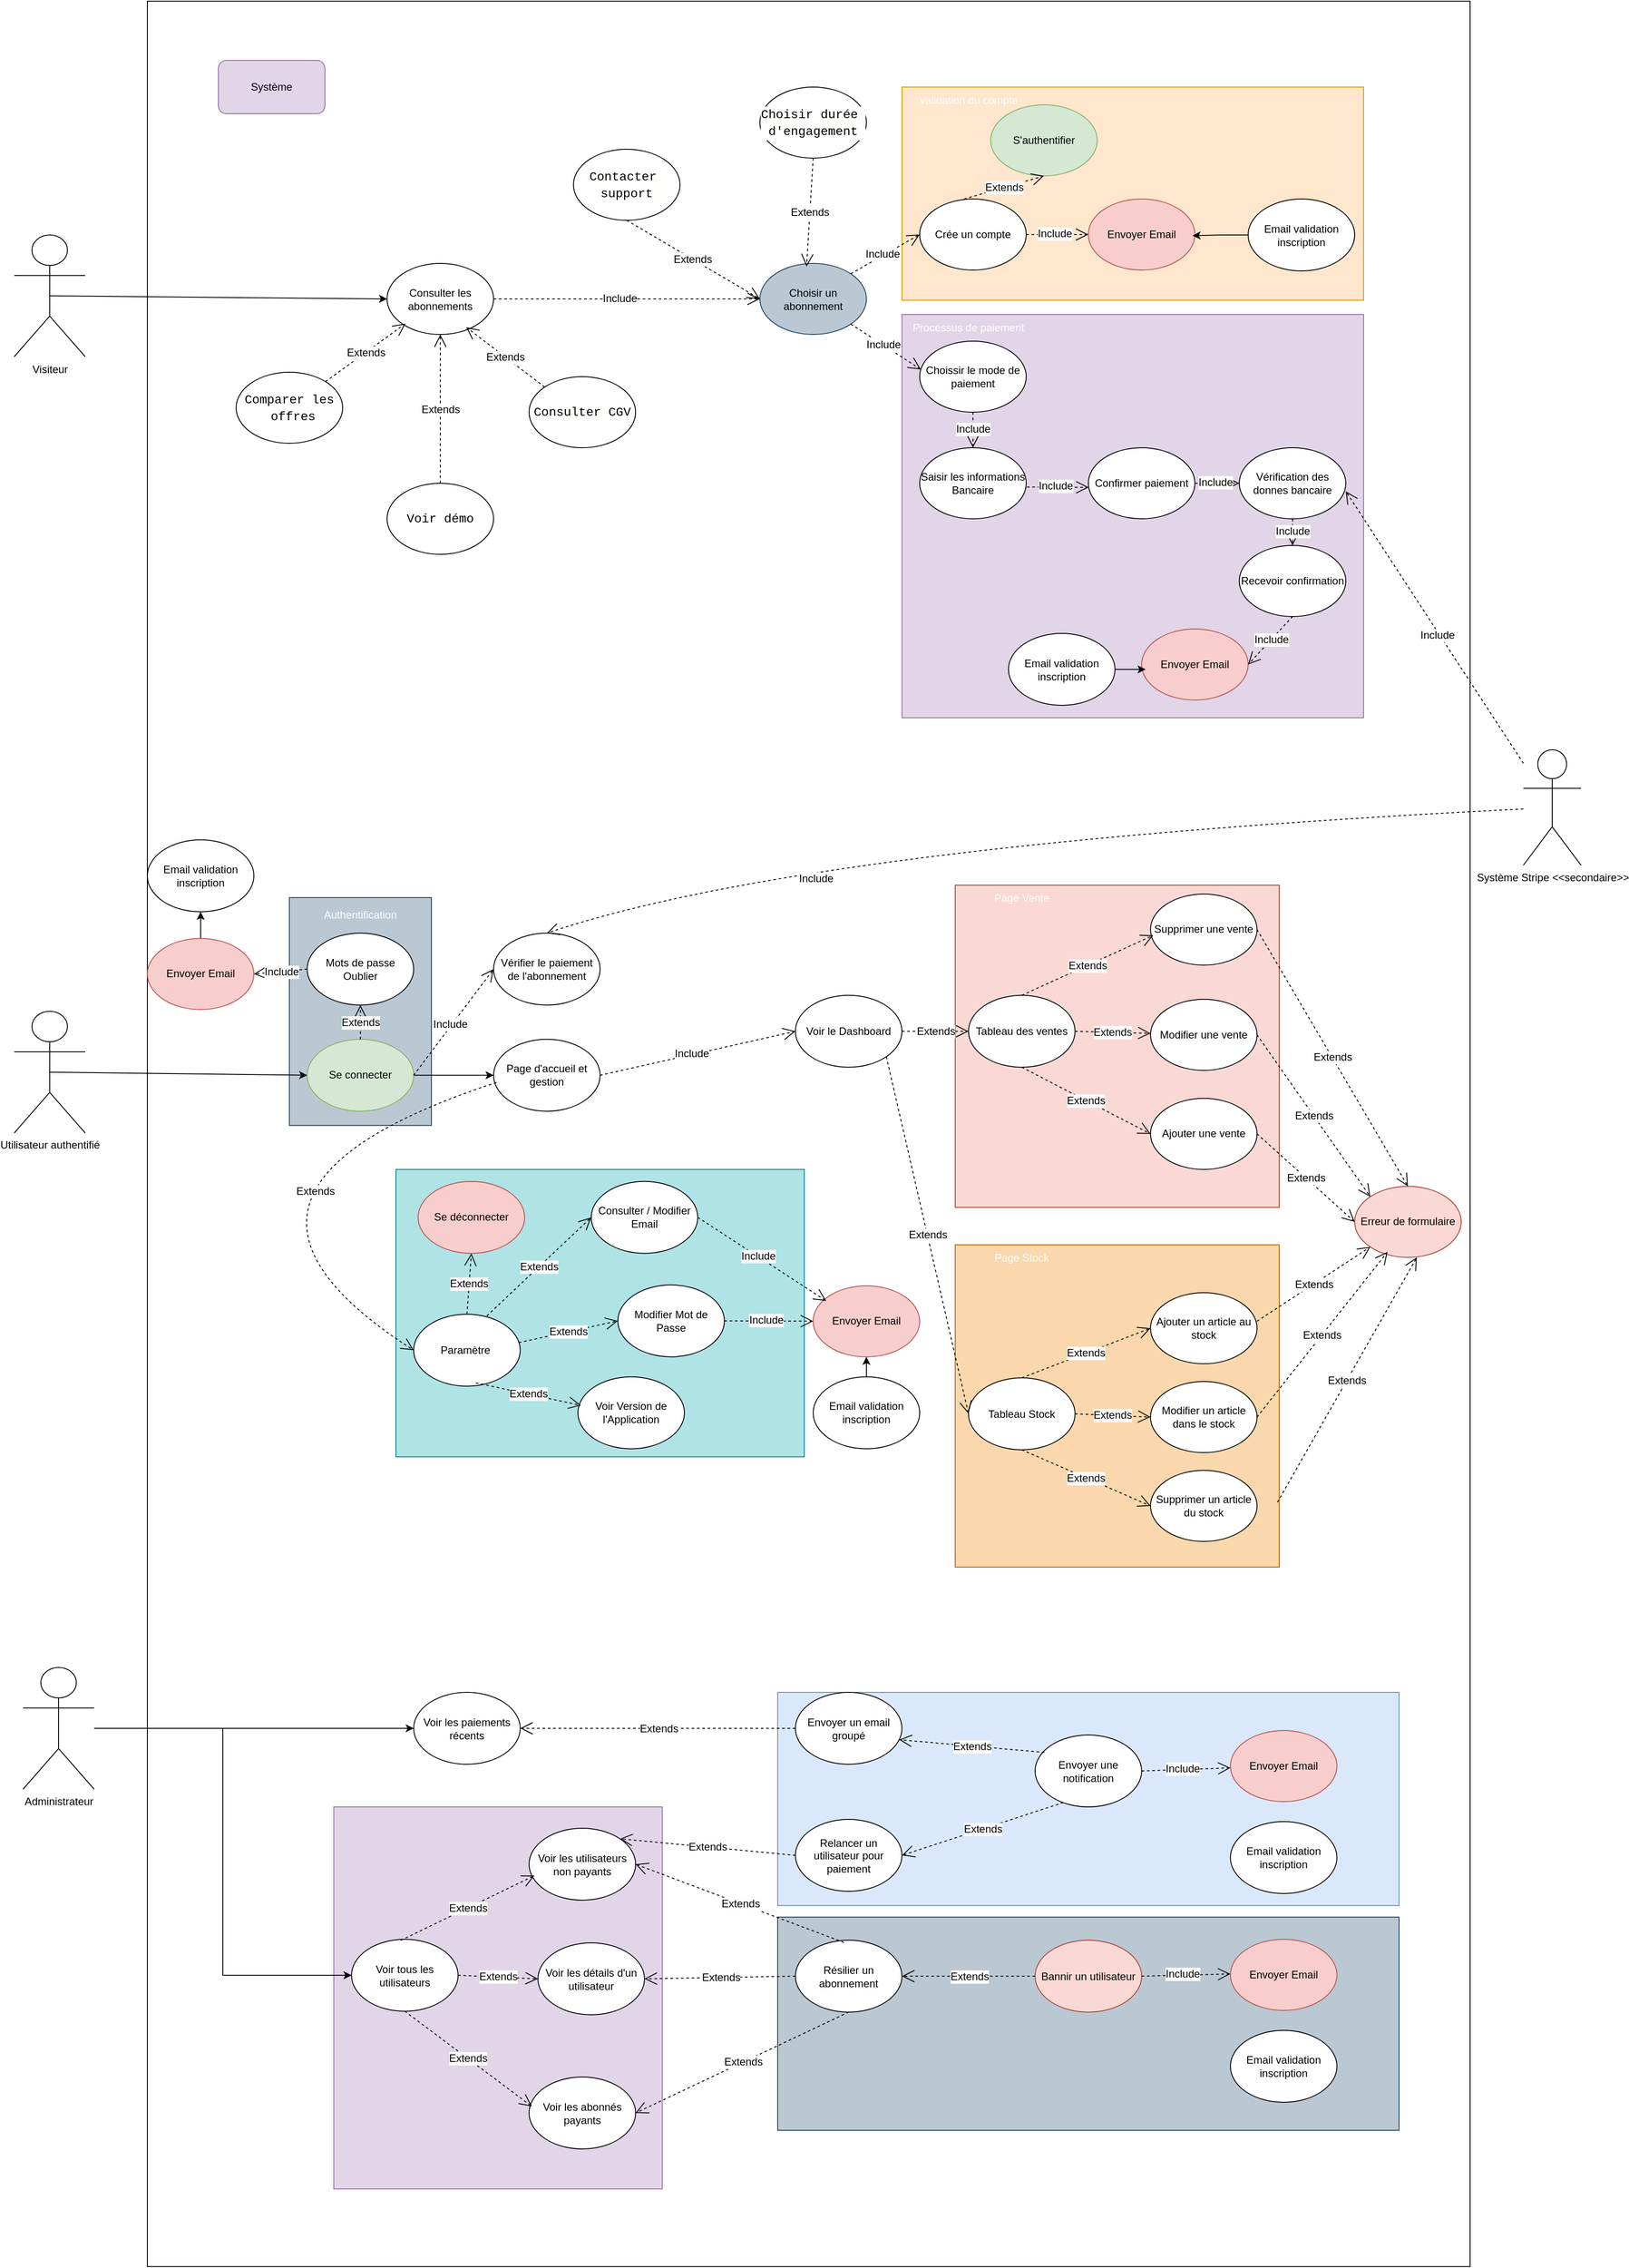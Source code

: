 <mxfile version="26.0.10">
  <diagram name="Page-1" id="WDRVITcvD2mHld8Jn1Gp">
    <mxGraphModel dx="1734" dy="2523" grid="1" gridSize="10" guides="1" tooltips="1" connect="1" arrows="1" fold="1" page="1" pageScale="1" pageWidth="1200" pageHeight="1600" background="#ffffff" math="0" shadow="0">
      <root>
        <mxCell id="0" />
        <mxCell id="1" parent="0" />
        <mxCell id="BQ-WbVWs9qAeKhFNSzjv-116" value="" style="whiteSpace=wrap;html=1;aspect=fixed;" vertex="1" parent="1">
          <mxGeometry x="1330" y="-1100" width="160" height="160" as="geometry" />
        </mxCell>
        <mxCell id="PsPLvPypxk53Q5T2BopA-70" value="" style="rounded=0;whiteSpace=wrap;html=1;" parent="1" vertex="1">
          <mxGeometry x="460" y="-1436.62" width="1490" height="2550" as="geometry" />
        </mxCell>
        <mxCell id="PsPLvPypxk53Q5T2BopA-71" value="Visiteur" style="shape=umlActor;verticalLabelPosition=bottom;verticalAlign=top;html=1;" parent="1" vertex="1">
          <mxGeometry x="310" y="-1173.5" width="80" height="137" as="geometry" />
        </mxCell>
        <mxCell id="PsPLvPypxk53Q5T2BopA-72" value="" style="endArrow=classic;html=1;rounded=0;exitX=0.5;exitY=0.5;exitDx=0;exitDy=0;exitPerimeter=0;entryX=0;entryY=0.5;entryDx=0;entryDy=0;" parent="1" source="PsPLvPypxk53Q5T2BopA-71" target="PsPLvPypxk53Q5T2BopA-73" edge="1">
          <mxGeometry width="50" height="50" relative="1" as="geometry">
            <mxPoint x="510" y="-1019" as="sourcePoint" />
            <mxPoint x="560" y="-1069" as="targetPoint" />
          </mxGeometry>
        </mxCell>
        <mxCell id="PsPLvPypxk53Q5T2BopA-73" value="Consulter les abonnements" style="ellipse;whiteSpace=wrap;html=1;" parent="1" vertex="1">
          <mxGeometry x="730" y="-1141.5" width="120" height="80" as="geometry" />
        </mxCell>
        <mxCell id="PsPLvPypxk53Q5T2BopA-83" value="Système Stripe &amp;lt;&amp;lt;secondaire&amp;gt;&amp;gt;" style="shape=umlActor;verticalLabelPosition=bottom;verticalAlign=top;html=1;" parent="1" vertex="1">
          <mxGeometry x="2010" y="-594" width="65" height="130" as="geometry" />
        </mxCell>
        <mxCell id="PsPLvPypxk53Q5T2BopA-86" value="Utilisateur authentifié" style="shape=umlActor;verticalLabelPosition=bottom;verticalAlign=top;html=1;" parent="1" vertex="1">
          <mxGeometry x="310" y="-299.62" width="80" height="137" as="geometry" />
        </mxCell>
        <mxCell id="BQ-WbVWs9qAeKhFNSzjv-113" value="Choisir un abonnement" style="ellipse;whiteSpace=wrap;html=1;fillColor=#bac8d3;strokeColor=#23445d;" vertex="1" parent="1">
          <mxGeometry x="1150" y="-1141.5" width="120" height="80" as="geometry" />
        </mxCell>
        <mxCell id="BQ-WbVWs9qAeKhFNSzjv-126" value="Système" style="rounded=1;whiteSpace=wrap;html=1;fillColor=#e1d5e7;strokeColor=#9673a6;" vertex="1" parent="1">
          <mxGeometry x="540" y="-1370" width="120" height="60" as="geometry" />
        </mxCell>
        <mxCell id="BQ-WbVWs9qAeKhFNSzjv-130" value="" style="rounded=0;whiteSpace=wrap;html=1;fillColor=#e1d5e7;strokeColor=#9673a6;" vertex="1" parent="1">
          <mxGeometry x="1310" y="-1084" width="520" height="454" as="geometry" />
        </mxCell>
        <mxCell id="PsPLvPypxk53Q5T2BopA-85" value="Include" style="endArrow=open;endSize=12;dashed=1;html=1;rounded=0;fontSize=12;curved=1;entryX=1;entryY=0.612;entryDx=0;entryDy=0;entryPerimeter=0;" parent="1" source="PsPLvPypxk53Q5T2BopA-83" target="BQ-WbVWs9qAeKhFNSzjv-122" edge="1">
          <mxGeometry x="-0.051" y="1" width="160" relative="1" as="geometry">
            <mxPoint x="1580" y="-869" as="sourcePoint" />
            <mxPoint x="1482.638" y="-689.197" as="targetPoint" />
            <mxPoint x="-1" as="offset" />
          </mxGeometry>
        </mxCell>
        <mxCell id="BQ-WbVWs9qAeKhFNSzjv-115" value="Saisir les informations Bancaire" style="ellipse;whiteSpace=wrap;html=1;" vertex="1" parent="1">
          <mxGeometry x="1330" y="-934" width="120" height="80" as="geometry" />
        </mxCell>
        <mxCell id="BQ-WbVWs9qAeKhFNSzjv-118" value="Choissir le mode de paiement" style="ellipse;whiteSpace=wrap;html=1;" vertex="1" parent="1">
          <mxGeometry x="1330" y="-1054" width="120" height="80" as="geometry" />
        </mxCell>
        <mxCell id="BQ-WbVWs9qAeKhFNSzjv-120" value="Confirmer paiement" style="ellipse;whiteSpace=wrap;html=1;" vertex="1" parent="1">
          <mxGeometry x="1520" y="-934" width="120" height="80" as="geometry" />
        </mxCell>
        <mxCell id="BQ-WbVWs9qAeKhFNSzjv-121" value="Recevoir confirmation" style="ellipse;whiteSpace=wrap;html=1;" vertex="1" parent="1">
          <mxGeometry x="1690" y="-824" width="120" height="80" as="geometry" />
        </mxCell>
        <mxCell id="BQ-WbVWs9qAeKhFNSzjv-122" value="Vérification des donnes bancaire" style="ellipse;whiteSpace=wrap;html=1;" vertex="1" parent="1">
          <mxGeometry x="1690" y="-934" width="120" height="80" as="geometry" />
        </mxCell>
        <mxCell id="BQ-WbVWs9qAeKhFNSzjv-131" value="Processus de paiement" style="text;html=1;align=center;verticalAlign=middle;whiteSpace=wrap;rounded=0;fontColor=#FFFFFF;" vertex="1" parent="1">
          <mxGeometry x="1310" y="-1084" width="150" height="30" as="geometry" />
        </mxCell>
        <mxCell id="BQ-WbVWs9qAeKhFNSzjv-132" value="" style="rounded=0;whiteSpace=wrap;html=1;fillColor=#ffe6cc;strokeColor=#d79b00;" vertex="1" parent="1">
          <mxGeometry x="1310" y="-1340" width="520" height="240" as="geometry" />
        </mxCell>
        <mxCell id="BQ-WbVWs9qAeKhFNSzjv-114" value="Crée un compte" style="ellipse;whiteSpace=wrap;html=1;" vertex="1" parent="1">
          <mxGeometry x="1330" y="-1214" width="120" height="80" as="geometry" />
        </mxCell>
        <mxCell id="BQ-WbVWs9qAeKhFNSzjv-123" value="Envoyer Email" style="ellipse;whiteSpace=wrap;html=1;fillColor=#f8cecc;strokeColor=#b85450;" vertex="1" parent="1">
          <mxGeometry x="1520" y="-1214" width="120" height="80" as="geometry" />
        </mxCell>
        <mxCell id="BQ-WbVWs9qAeKhFNSzjv-124" value="S&#39;authentifier" style="ellipse;whiteSpace=wrap;html=1;fillColor=#d5e8d4;strokeColor=#82b366;" vertex="1" parent="1">
          <mxGeometry x="1410" y="-1320" width="120" height="80" as="geometry" />
        </mxCell>
        <mxCell id="BQ-WbVWs9qAeKhFNSzjv-125" value="Email validation inscription" style="ellipse;whiteSpace=wrap;html=1;" vertex="1" parent="1">
          <mxGeometry x="1700" y="-1214" width="120" height="81" as="geometry" />
        </mxCell>
        <mxCell id="BQ-WbVWs9qAeKhFNSzjv-133" value="Validation du compte" style="text;html=1;align=center;verticalAlign=middle;whiteSpace=wrap;rounded=0;fontColor=#FFFFFF;" vertex="1" parent="1">
          <mxGeometry x="1310" y="-1340" width="150" height="30" as="geometry" />
        </mxCell>
        <mxCell id="BQ-WbVWs9qAeKhFNSzjv-134" value="Include" style="endArrow=open;endSize=12;dashed=1;html=1;rounded=0;fontSize=12;curved=1;entryX=0;entryY=0.5;entryDx=0;entryDy=0;exitX=1;exitY=0;exitDx=0;exitDy=0;" edge="1" parent="1" source="BQ-WbVWs9qAeKhFNSzjv-113" target="BQ-WbVWs9qAeKhFNSzjv-114">
          <mxGeometry x="-0.051" y="1" width="160" relative="1" as="geometry">
            <mxPoint x="2020" y="-888" as="sourcePoint" />
            <mxPoint x="1770" y="-887" as="targetPoint" />
            <mxPoint x="-1" as="offset" />
          </mxGeometry>
        </mxCell>
        <mxCell id="BQ-WbVWs9qAeKhFNSzjv-135" value="Extends" style="endArrow=open;endSize=12;dashed=1;html=1;rounded=0;fontSize=12;curved=1;exitX=0.935;exitY=0.259;exitDx=0;exitDy=0;entryX=0.5;entryY=1;entryDx=0;entryDy=0;exitPerimeter=0;" edge="1" parent="1" target="BQ-WbVWs9qAeKhFNSzjv-124">
          <mxGeometry x="-0.004" width="160" relative="1" as="geometry">
            <mxPoint x="1380" y="-1214" as="sourcePoint" />
            <mxPoint x="1466" y="-1274" as="targetPoint" />
            <mxPoint as="offset" />
          </mxGeometry>
        </mxCell>
        <mxCell id="BQ-WbVWs9qAeKhFNSzjv-137" value="Include" style="endArrow=open;endSize=12;dashed=1;html=1;rounded=0;fontSize=12;curved=1;entryX=0;entryY=0.5;entryDx=0;entryDy=0;exitX=1;exitY=0.5;exitDx=0;exitDy=0;" edge="1" parent="1" source="BQ-WbVWs9qAeKhFNSzjv-114" target="BQ-WbVWs9qAeKhFNSzjv-123">
          <mxGeometry x="-0.051" y="1" width="160" relative="1" as="geometry">
            <mxPoint x="1262" y="-1120" as="sourcePoint" />
            <mxPoint x="1340" y="-1164" as="targetPoint" />
            <mxPoint x="-1" as="offset" />
          </mxGeometry>
        </mxCell>
        <mxCell id="BQ-WbVWs9qAeKhFNSzjv-138" style="edgeStyle=orthogonalEdgeStyle;rounded=0;orthogonalLoop=1;jettySize=auto;html=1;entryX=0.978;entryY=0.515;entryDx=0;entryDy=0;entryPerimeter=0;" edge="1" parent="1" source="BQ-WbVWs9qAeKhFNSzjv-125" target="BQ-WbVWs9qAeKhFNSzjv-123">
          <mxGeometry relative="1" as="geometry" />
        </mxCell>
        <mxCell id="BQ-WbVWs9qAeKhFNSzjv-139" value="&lt;div style=&quot;font-family: Consolas, &amp;quot;Courier New&amp;quot;, monospace; font-size: 14px; line-height: 19px; white-space: pre;&quot;&gt;&lt;span style=&quot;background-color: light-dark(#ffffff, var(--ge-dark-color, #121212));&quot;&gt;&lt;font style=&quot;color: rgb(0, 0, 0);&quot;&gt;Comparer les&lt;/font&gt;&lt;/span&gt;&lt;/div&gt;&lt;div style=&quot;font-family: Consolas, &amp;quot;Courier New&amp;quot;, monospace; font-size: 14px; line-height: 19px; white-space: pre;&quot;&gt;&lt;span style=&quot;background-color: light-dark(#ffffff, var(--ge-dark-color, #121212)); color: rgb(170, 133, 0);&quot;&gt;&lt;font style=&quot;color: rgb(0, 0, 0);&quot;&gt; offres&lt;/font&gt;&lt;/span&gt;&lt;/div&gt;" style="ellipse;whiteSpace=wrap;html=1;" vertex="1" parent="1">
          <mxGeometry x="560" y="-1019" width="120" height="80" as="geometry" />
        </mxCell>
        <mxCell id="BQ-WbVWs9qAeKhFNSzjv-140" value="&lt;div style=&quot;background-color: rgb(255, 255, 254); font-family: Consolas, &amp;quot;Courier New&amp;quot;, monospace; font-size: 14px; line-height: 19px; white-space: pre;&quot;&gt;&lt;span&gt;&lt;font style=&quot;color: rgb(0, 0, 0);&quot;&gt;Voir démo&lt;/font&gt;&lt;/span&gt;&lt;/div&gt;" style="ellipse;whiteSpace=wrap;html=1;" vertex="1" parent="1">
          <mxGeometry x="730" y="-894" width="120" height="80" as="geometry" />
        </mxCell>
        <mxCell id="BQ-WbVWs9qAeKhFNSzjv-141" value="&lt;div style=&quot;background-color: rgb(255, 255, 254); font-family: Consolas, &amp;quot;Courier New&amp;quot;, monospace; font-size: 14px; line-height: 19px; white-space: pre;&quot;&gt;&lt;div style=&quot;line-height: 19px;&quot;&gt;&lt;span&gt;&lt;font style=&quot;color: rgb(0, 0, 0);&quot;&gt;Consulter CGV&lt;/font&gt;&lt;/span&gt;&lt;/div&gt;&lt;/div&gt;" style="ellipse;whiteSpace=wrap;html=1;" vertex="1" parent="1">
          <mxGeometry x="890" y="-1014" width="120" height="80" as="geometry" />
        </mxCell>
        <mxCell id="BQ-WbVWs9qAeKhFNSzjv-143" value="&lt;div style=&quot;background-color: rgb(255, 255, 254); font-family: Consolas, &amp;quot;Courier New&amp;quot;, monospace; font-size: 14px; line-height: 19px; white-space: pre;&quot;&gt;&lt;div style=&quot;line-height: 19px;&quot;&gt;&lt;div style=&quot;line-height: 19px;&quot;&gt;&lt;span&gt;&lt;font style=&quot;color: rgb(0, 0, 0);&quot;&gt;Contacter &lt;/font&gt;&lt;/span&gt;&lt;/div&gt;&lt;div style=&quot;line-height: 19px;&quot;&gt;&lt;span style=&quot;color: rgb(170, 133, 0);&quot;&gt;&lt;font style=&quot;color: rgb(0, 0, 0);&quot;&gt;support&lt;/font&gt;&lt;/span&gt;&lt;/div&gt;&lt;/div&gt;&lt;/div&gt;" style="ellipse;whiteSpace=wrap;html=1;" vertex="1" parent="1">
          <mxGeometry x="940" y="-1270" width="120" height="80" as="geometry" />
        </mxCell>
        <mxCell id="BQ-WbVWs9qAeKhFNSzjv-144" value="&lt;div style=&quot;background-color: rgb(255, 255, 254); font-family: Consolas, &amp;quot;Courier New&amp;quot;, monospace; font-size: 14px; line-height: 19px; white-space: pre;&quot;&gt;&lt;div style=&quot;line-height: 19px;&quot;&gt;&lt;div style=&quot;line-height: 19px;&quot;&gt;&lt;div style=&quot;line-height: 19px;&quot;&gt;&lt;span&gt;&lt;font style=&quot;color: rgb(0, 0, 0);&quot;&gt;Choisir durée &lt;/font&gt;&lt;/span&gt;&lt;/div&gt;&lt;div style=&quot;line-height: 19px;&quot;&gt;&lt;span style=&quot;color: rgb(170, 133, 0);&quot;&gt;&lt;font style=&quot;color: rgb(0, 0, 0);&quot;&gt;d&#39;engagement&lt;/font&gt;&lt;/span&gt;&lt;/div&gt;&lt;/div&gt;&lt;/div&gt;&lt;/div&gt;" style="ellipse;whiteSpace=wrap;html=1;" vertex="1" parent="1">
          <mxGeometry x="1150" y="-1340" width="120" height="80" as="geometry" />
        </mxCell>
        <mxCell id="BQ-WbVWs9qAeKhFNSzjv-145" value="Extends" style="endArrow=open;endSize=12;dashed=1;html=1;rounded=0;fontSize=12;curved=1;entryX=0.438;entryY=0.044;entryDx=0;entryDy=0;entryPerimeter=0;exitX=0.5;exitY=1;exitDx=0;exitDy=0;" edge="1" parent="1" source="BQ-WbVWs9qAeKhFNSzjv-144" target="BQ-WbVWs9qAeKhFNSzjv-113">
          <mxGeometry x="-0.004" width="160" relative="1" as="geometry">
            <mxPoint x="1390" y="-1204" as="sourcePoint" />
            <mxPoint x="1480" y="-1230" as="targetPoint" />
            <mxPoint as="offset" />
          </mxGeometry>
        </mxCell>
        <mxCell id="BQ-WbVWs9qAeKhFNSzjv-146" value="Extends" style="endArrow=open;endSize=12;dashed=1;html=1;rounded=0;fontSize=12;curved=1;entryX=0;entryY=0.5;entryDx=0;entryDy=0;exitX=0.5;exitY=1;exitDx=0;exitDy=0;" edge="1" parent="1" source="BQ-WbVWs9qAeKhFNSzjv-143" target="BQ-WbVWs9qAeKhFNSzjv-113">
          <mxGeometry x="-0.004" width="160" relative="1" as="geometry">
            <mxPoint x="1220" y="-1250" as="sourcePoint" />
            <mxPoint x="1213" y="-1128" as="targetPoint" />
            <mxPoint as="offset" />
          </mxGeometry>
        </mxCell>
        <mxCell id="BQ-WbVWs9qAeKhFNSzjv-147" value="Extends" style="endArrow=open;endSize=12;dashed=1;html=1;rounded=0;fontSize=12;curved=1;entryX=0.743;entryY=0.898;entryDx=0;entryDy=0;entryPerimeter=0;exitX=0;exitY=0;exitDx=0;exitDy=0;" edge="1" parent="1" source="BQ-WbVWs9qAeKhFNSzjv-141" target="PsPLvPypxk53Q5T2BopA-73">
          <mxGeometry x="-0.004" width="160" relative="1" as="geometry">
            <mxPoint x="1010" y="-1180" as="sourcePoint" />
            <mxPoint x="1160" y="-1091" as="targetPoint" />
            <mxPoint as="offset" />
          </mxGeometry>
        </mxCell>
        <mxCell id="BQ-WbVWs9qAeKhFNSzjv-148" value="Extends" style="endArrow=open;endSize=12;dashed=1;html=1;rounded=0;fontSize=12;curved=1;entryX=0.5;entryY=1;entryDx=0;entryDy=0;exitX=0.5;exitY=0;exitDx=0;exitDy=0;" edge="1" parent="1" source="BQ-WbVWs9qAeKhFNSzjv-140" target="PsPLvPypxk53Q5T2BopA-73">
          <mxGeometry x="-0.004" width="160" relative="1" as="geometry">
            <mxPoint x="918" y="-992" as="sourcePoint" />
            <mxPoint x="829" y="-1060" as="targetPoint" />
            <mxPoint as="offset" />
          </mxGeometry>
        </mxCell>
        <mxCell id="BQ-WbVWs9qAeKhFNSzjv-149" value="Extends" style="endArrow=open;endSize=12;dashed=1;html=1;rounded=0;fontSize=12;curved=1;entryX=0.173;entryY=0.847;entryDx=0;entryDy=0;entryPerimeter=0;" edge="1" parent="1" source="BQ-WbVWs9qAeKhFNSzjv-139" target="PsPLvPypxk53Q5T2BopA-73">
          <mxGeometry x="-0.004" width="160" relative="1" as="geometry">
            <mxPoint x="800" y="-884" as="sourcePoint" />
            <mxPoint x="790" y="-1060" as="targetPoint" />
            <mxPoint as="offset" />
          </mxGeometry>
        </mxCell>
        <mxCell id="BQ-WbVWs9qAeKhFNSzjv-150" value="Include" style="endArrow=open;endSize=12;dashed=1;html=1;rounded=0;fontSize=12;curved=1;entryX=0;entryY=0.5;entryDx=0;entryDy=0;exitX=1;exitY=0.5;exitDx=0;exitDy=0;" edge="1" parent="1" source="PsPLvPypxk53Q5T2BopA-73" target="BQ-WbVWs9qAeKhFNSzjv-113">
          <mxGeometry x="-0.051" y="1" width="160" relative="1" as="geometry">
            <mxPoint x="1460" y="-1164" as="sourcePoint" />
            <mxPoint x="1530" y="-1164" as="targetPoint" />
            <mxPoint x="-1" as="offset" />
          </mxGeometry>
        </mxCell>
        <mxCell id="BQ-WbVWs9qAeKhFNSzjv-151" value="Envoyer Email" style="ellipse;whiteSpace=wrap;html=1;fillColor=#f8cecc;strokeColor=#b85450;" vertex="1" parent="1">
          <mxGeometry x="1580" y="-730" width="120" height="80" as="geometry" />
        </mxCell>
        <mxCell id="BQ-WbVWs9qAeKhFNSzjv-152" value="Email validation inscription" style="ellipse;whiteSpace=wrap;html=1;" vertex="1" parent="1">
          <mxGeometry x="1430" y="-725" width="120" height="81" as="geometry" />
        </mxCell>
        <mxCell id="BQ-WbVWs9qAeKhFNSzjv-153" style="edgeStyle=orthogonalEdgeStyle;rounded=0;orthogonalLoop=1;jettySize=auto;html=1;entryX=0.038;entryY=0.568;entryDx=0;entryDy=0;entryPerimeter=0;" edge="1" parent="1" source="BQ-WbVWs9qAeKhFNSzjv-152" target="BQ-WbVWs9qAeKhFNSzjv-151">
          <mxGeometry relative="1" as="geometry" />
        </mxCell>
        <mxCell id="BQ-WbVWs9qAeKhFNSzjv-154" value="Include" style="endArrow=open;endSize=12;dashed=1;html=1;rounded=0;fontSize=12;curved=1;entryX=1;entryY=0.5;entryDx=0;entryDy=0;exitX=0.5;exitY=1;exitDx=0;exitDy=0;" edge="1" parent="1" source="BQ-WbVWs9qAeKhFNSzjv-121" target="BQ-WbVWs9qAeKhFNSzjv-151">
          <mxGeometry x="-0.051" y="1" width="160" relative="1" as="geometry">
            <mxPoint x="1460" y="-1164" as="sourcePoint" />
            <mxPoint x="1530" y="-1164" as="targetPoint" />
            <mxPoint x="-1" as="offset" />
          </mxGeometry>
        </mxCell>
        <mxCell id="BQ-WbVWs9qAeKhFNSzjv-155" value="Include" style="endArrow=open;endSize=12;dashed=1;html=1;rounded=0;fontSize=12;curved=1;entryX=0.011;entryY=0.398;entryDx=0;entryDy=0;entryPerimeter=0;exitX=1;exitY=1;exitDx=0;exitDy=0;" edge="1" parent="1" source="BQ-WbVWs9qAeKhFNSzjv-113" target="BQ-WbVWs9qAeKhFNSzjv-118">
          <mxGeometry x="-0.051" y="1" width="160" relative="1" as="geometry">
            <mxPoint x="1262" y="-1120" as="sourcePoint" />
            <mxPoint x="1340" y="-1164" as="targetPoint" />
            <mxPoint x="-1" as="offset" />
          </mxGeometry>
        </mxCell>
        <mxCell id="BQ-WbVWs9qAeKhFNSzjv-156" value="Include" style="endArrow=open;endSize=12;dashed=1;html=1;rounded=0;fontSize=12;curved=1;exitX=1;exitY=1;exitDx=0;exitDy=0;" edge="1" parent="1" target="BQ-WbVWs9qAeKhFNSzjv-115">
          <mxGeometry x="-0.051" y="1" width="160" relative="1" as="geometry">
            <mxPoint x="1390" y="-974" as="sourcePoint" />
            <mxPoint x="1469" y="-923" as="targetPoint" />
            <mxPoint x="-1" as="offset" />
          </mxGeometry>
        </mxCell>
        <mxCell id="BQ-WbVWs9qAeKhFNSzjv-157" value="Include" style="endArrow=open;endSize=12;dashed=1;html=1;rounded=0;fontSize=12;curved=1;exitX=1.007;exitY=0.553;exitDx=0;exitDy=0;entryX=0.003;entryY=0.558;entryDx=0;entryDy=0;entryPerimeter=0;exitPerimeter=0;" edge="1" parent="1" source="BQ-WbVWs9qAeKhFNSzjv-115" target="BQ-WbVWs9qAeKhFNSzjv-120">
          <mxGeometry x="-0.051" y="1" width="160" relative="1" as="geometry">
            <mxPoint x="1400" y="-964" as="sourcePoint" />
            <mxPoint x="1400" y="-924" as="targetPoint" />
            <mxPoint x="-1" as="offset" />
          </mxGeometry>
        </mxCell>
        <mxCell id="BQ-WbVWs9qAeKhFNSzjv-158" value="Include" style="endArrow=open;endSize=12;dashed=1;html=1;rounded=0;fontSize=12;curved=1;exitX=1;exitY=0.5;exitDx=0;exitDy=0;" edge="1" parent="1" source="BQ-WbVWs9qAeKhFNSzjv-120" target="BQ-WbVWs9qAeKhFNSzjv-122">
          <mxGeometry x="-0.051" y="1" width="160" relative="1" as="geometry">
            <mxPoint x="1461" y="-880" as="sourcePoint" />
            <mxPoint x="1530" y="-879" as="targetPoint" />
            <mxPoint x="-1" as="offset" />
          </mxGeometry>
        </mxCell>
        <mxCell id="BQ-WbVWs9qAeKhFNSzjv-159" value="Include" style="endArrow=open;endSize=12;dashed=1;html=1;rounded=0;fontSize=12;curved=1;exitX=0.5;exitY=1;exitDx=0;exitDy=0;entryX=0.5;entryY=0;entryDx=0;entryDy=0;" edge="1" parent="1" source="BQ-WbVWs9qAeKhFNSzjv-122" target="BQ-WbVWs9qAeKhFNSzjv-121">
          <mxGeometry x="-0.051" y="1" width="160" relative="1" as="geometry">
            <mxPoint x="1650" y="-884" as="sourcePoint" />
            <mxPoint x="1700" y="-884" as="targetPoint" />
            <mxPoint x="-1" as="offset" />
          </mxGeometry>
        </mxCell>
        <mxCell id="BQ-WbVWs9qAeKhFNSzjv-163" value="" style="rounded=0;whiteSpace=wrap;html=1;fillColor=#bac8d3;strokeColor=#23445d;" vertex="1" parent="1">
          <mxGeometry x="620" y="-427.62" width="160" height="256.5" as="geometry" />
        </mxCell>
        <mxCell id="BQ-WbVWs9qAeKhFNSzjv-201" style="edgeStyle=orthogonalEdgeStyle;rounded=0;orthogonalLoop=1;jettySize=auto;html=1;entryX=0;entryY=0.5;entryDx=0;entryDy=0;" edge="1" parent="1" source="BQ-WbVWs9qAeKhFNSzjv-164" target="BQ-WbVWs9qAeKhFNSzjv-177">
          <mxGeometry relative="1" as="geometry" />
        </mxCell>
        <mxCell id="BQ-WbVWs9qAeKhFNSzjv-164" value="Se connecter" style="ellipse;whiteSpace=wrap;html=1;fillColor=#d5e8d4;strokeColor=#82b366;" vertex="1" parent="1">
          <mxGeometry x="640" y="-268.12" width="120" height="81" as="geometry" />
        </mxCell>
        <mxCell id="BQ-WbVWs9qAeKhFNSzjv-166" value="Mots de passe Oublier" style="ellipse;whiteSpace=wrap;html=1;" vertex="1" parent="1">
          <mxGeometry x="640" y="-387.62" width="120" height="81" as="geometry" />
        </mxCell>
        <mxCell id="BQ-WbVWs9qAeKhFNSzjv-167" value="Authentification" style="text;html=1;align=center;verticalAlign=middle;whiteSpace=wrap;rounded=0;fontColor=#FFFFFF;" vertex="1" parent="1">
          <mxGeometry x="625" y="-422.62" width="150" height="30" as="geometry" />
        </mxCell>
        <mxCell id="BQ-WbVWs9qAeKhFNSzjv-168" value="" style="rounded=0;whiteSpace=wrap;html=1;fillColor=#b0e3e6;strokeColor=#0e8088;" vertex="1" parent="1">
          <mxGeometry x="740" y="-121.62" width="460" height="323.5" as="geometry" />
        </mxCell>
        <mxCell id="BQ-WbVWs9qAeKhFNSzjv-169" value="Paramètre&amp;nbsp;" style="ellipse;whiteSpace=wrap;html=1;" vertex="1" parent="1">
          <mxGeometry x="760" y="41.38" width="120" height="81" as="geometry" />
        </mxCell>
        <mxCell id="BQ-WbVWs9qAeKhFNSzjv-170" value="Modifier Mot de Passe" style="ellipse;whiteSpace=wrap;html=1;" vertex="1" parent="1">
          <mxGeometry x="990" y="8.38" width="120" height="81" as="geometry" />
        </mxCell>
        <mxCell id="BQ-WbVWs9qAeKhFNSzjv-171" value="Voir Version de l&#39;Application" style="ellipse;whiteSpace=wrap;html=1;" vertex="1" parent="1">
          <mxGeometry x="945" y="111.88" width="120" height="81" as="geometry" />
        </mxCell>
        <mxCell id="BQ-WbVWs9qAeKhFNSzjv-172" value="Consulter / Modifier Email" style="ellipse;whiteSpace=wrap;html=1;" vertex="1" parent="1">
          <mxGeometry x="960" y="-108.12" width="120" height="81" as="geometry" />
        </mxCell>
        <mxCell id="BQ-WbVWs9qAeKhFNSzjv-173" value="Se déconnecter" style="ellipse;whiteSpace=wrap;html=1;fillColor=#f8cecc;strokeColor=#b85450;" vertex="1" parent="1">
          <mxGeometry x="765" y="-108.12" width="120" height="81" as="geometry" />
        </mxCell>
        <mxCell id="BQ-WbVWs9qAeKhFNSzjv-176" value="Vérifier le paiement de l&#39;abonnement" style="ellipse;whiteSpace=wrap;html=1;" vertex="1" parent="1">
          <mxGeometry x="850" y="-387.62" width="120" height="81" as="geometry" />
        </mxCell>
        <mxCell id="BQ-WbVWs9qAeKhFNSzjv-177" value="Page d&#39;accueil et gestion" style="ellipse;whiteSpace=wrap;html=1;" vertex="1" parent="1">
          <mxGeometry x="850" y="-268.12" width="120" height="81" as="geometry" />
        </mxCell>
        <mxCell id="BQ-WbVWs9qAeKhFNSzjv-178" value="Voir le Dashboard" style="ellipse;whiteSpace=wrap;html=1;" vertex="1" parent="1">
          <mxGeometry x="1190" y="-317.62" width="120" height="81" as="geometry" />
        </mxCell>
        <mxCell id="BQ-WbVWs9qAeKhFNSzjv-179" value="" style="rounded=0;whiteSpace=wrap;html=1;fillColor=#fad9d5;strokeColor=#ae4132;" vertex="1" parent="1">
          <mxGeometry x="1370" y="-441.62" width="365" height="362.75" as="geometry" />
        </mxCell>
        <mxCell id="BQ-WbVWs9qAeKhFNSzjv-180" value="" style="rounded=0;whiteSpace=wrap;html=1;fillColor=#fad7ac;strokeColor=#b46504;" vertex="1" parent="1">
          <mxGeometry x="1370" y="-36.75" width="365" height="362.75" as="geometry" />
        </mxCell>
        <mxCell id="BQ-WbVWs9qAeKhFNSzjv-181" value="Tableau des ventes" style="ellipse;whiteSpace=wrap;html=1;" vertex="1" parent="1">
          <mxGeometry x="1385" y="-317.62" width="120" height="81" as="geometry" />
        </mxCell>
        <mxCell id="BQ-WbVWs9qAeKhFNSzjv-182" value="Tableau Stock" style="ellipse;whiteSpace=wrap;html=1;" vertex="1" parent="1">
          <mxGeometry x="1385" y="113" width="120" height="81" as="geometry" />
        </mxCell>
        <mxCell id="BQ-WbVWs9qAeKhFNSzjv-183" value="Modifier une vente" style="ellipse;whiteSpace=wrap;html=1;" vertex="1" parent="1">
          <mxGeometry x="1590" y="-313.12" width="120" height="80" as="geometry" />
        </mxCell>
        <mxCell id="BQ-WbVWs9qAeKhFNSzjv-184" value="Ajouter une vente" style="ellipse;whiteSpace=wrap;html=1;" vertex="1" parent="1">
          <mxGeometry x="1590" y="-201.62" width="120" height="80" as="geometry" />
        </mxCell>
        <mxCell id="BQ-WbVWs9qAeKhFNSzjv-185" value="Supprimer une vente" style="ellipse;whiteSpace=wrap;html=1;" vertex="1" parent="1">
          <mxGeometry x="1590" y="-431.62" width="120" height="80" as="geometry" />
        </mxCell>
        <mxCell id="BQ-WbVWs9qAeKhFNSzjv-190" value="Ajouter un article au stock" style="ellipse;whiteSpace=wrap;html=1;" vertex="1" parent="1">
          <mxGeometry x="1590" y="17.13" width="120" height="80" as="geometry" />
        </mxCell>
        <mxCell id="BQ-WbVWs9qAeKhFNSzjv-191" value="Modifier un article dans le stock" style="ellipse;whiteSpace=wrap;html=1;" vertex="1" parent="1">
          <mxGeometry x="1590" y="117.13" width="120" height="80" as="geometry" />
        </mxCell>
        <mxCell id="BQ-WbVWs9qAeKhFNSzjv-192" value="Supprimer un article du stock" style="ellipse;whiteSpace=wrap;html=1;" vertex="1" parent="1">
          <mxGeometry x="1590" y="217.13" width="120" height="80" as="geometry" />
        </mxCell>
        <mxCell id="BQ-WbVWs9qAeKhFNSzjv-193" value="Erreur de formulaire" style="ellipse;whiteSpace=wrap;html=1;fillColor=#fad9d5;strokeColor=#ae4132;" vertex="1" parent="1">
          <mxGeometry x="1820" y="-102.62" width="120" height="80" as="geometry" />
        </mxCell>
        <mxCell id="BQ-WbVWs9qAeKhFNSzjv-194" value="Envoyer Email" style="ellipse;whiteSpace=wrap;html=1;fillColor=#f8cecc;strokeColor=#b85450;" vertex="1" parent="1">
          <mxGeometry x="1210" y="9.38" width="120" height="80" as="geometry" />
        </mxCell>
        <mxCell id="BQ-WbVWs9qAeKhFNSzjv-196" style="edgeStyle=orthogonalEdgeStyle;rounded=0;orthogonalLoop=1;jettySize=auto;html=1;" edge="1" parent="1" source="BQ-WbVWs9qAeKhFNSzjv-195" target="BQ-WbVWs9qAeKhFNSzjv-194">
          <mxGeometry relative="1" as="geometry" />
        </mxCell>
        <mxCell id="BQ-WbVWs9qAeKhFNSzjv-195" value="Email validation inscription" style="ellipse;whiteSpace=wrap;html=1;" vertex="1" parent="1">
          <mxGeometry x="1210" y="111.88" width="120" height="81" as="geometry" />
        </mxCell>
        <mxCell id="BQ-WbVWs9qAeKhFNSzjv-197" value="" style="endArrow=classic;html=1;rounded=0;exitX=0.5;exitY=0.5;exitDx=0;exitDy=0;exitPerimeter=0;" edge="1" parent="1" source="PsPLvPypxk53Q5T2BopA-86">
          <mxGeometry width="50" height="50" relative="1" as="geometry">
            <mxPoint x="425" y="-228.04" as="sourcePoint" />
            <mxPoint x="640" y="-227.62" as="targetPoint" />
          </mxGeometry>
        </mxCell>
        <mxCell id="BQ-WbVWs9qAeKhFNSzjv-198" value="Extends" style="endArrow=open;endSize=12;dashed=1;html=1;rounded=0;fontSize=12;curved=1;" edge="1" parent="1" source="BQ-WbVWs9qAeKhFNSzjv-164" target="BQ-WbVWs9qAeKhFNSzjv-166">
          <mxGeometry x="-0.004" width="160" relative="1" as="geometry">
            <mxPoint x="918" y="-839.62" as="sourcePoint" />
            <mxPoint x="829" y="-907.62" as="targetPoint" />
            <mxPoint as="offset" />
          </mxGeometry>
        </mxCell>
        <mxCell id="BQ-WbVWs9qAeKhFNSzjv-202" value="Include" style="endArrow=open;endSize=12;dashed=1;html=1;rounded=0;fontSize=12;curved=1;entryX=0;entryY=0.5;entryDx=0;entryDy=0;" edge="1" parent="1" target="BQ-WbVWs9qAeKhFNSzjv-176">
          <mxGeometry x="-0.051" y="1" width="160" relative="1" as="geometry">
            <mxPoint x="760" y="-227.62" as="sourcePoint" />
            <mxPoint x="881" y="-408.62" as="targetPoint" />
            <mxPoint x="-1" as="offset" />
          </mxGeometry>
        </mxCell>
        <mxCell id="BQ-WbVWs9qAeKhFNSzjv-204" value="Include" style="endArrow=open;endSize=12;dashed=1;html=1;rounded=0;fontSize=12;curved=1;entryX=0.5;entryY=0;entryDx=0;entryDy=0;" edge="1" parent="1" source="PsPLvPypxk53Q5T2BopA-83" target="BQ-WbVWs9qAeKhFNSzjv-176">
          <mxGeometry x="0.451" y="38" width="160" relative="1" as="geometry">
            <mxPoint x="2000" y="-458.805" as="sourcePoint" />
            <mxPoint x="1820" y="-722.62" as="targetPoint" />
            <mxPoint as="offset" />
            <Array as="points">
              <mxPoint x="1210" y="-487.62" />
            </Array>
          </mxGeometry>
        </mxCell>
        <mxCell id="BQ-WbVWs9qAeKhFNSzjv-205" value="Include" style="endArrow=open;endSize=12;dashed=1;html=1;rounded=0;fontSize=12;curved=1;entryX=0;entryY=0.5;entryDx=0;entryDy=0;exitX=1;exitY=0.5;exitDx=0;exitDy=0;" edge="1" parent="1" source="BQ-WbVWs9qAeKhFNSzjv-177" target="BQ-WbVWs9qAeKhFNSzjv-178">
          <mxGeometry x="-0.051" y="1" width="160" relative="1" as="geometry">
            <mxPoint x="770" y="-217.62" as="sourcePoint" />
            <mxPoint x="860" y="-336.62" as="targetPoint" />
            <mxPoint x="-1" as="offset" />
          </mxGeometry>
        </mxCell>
        <mxCell id="BQ-WbVWs9qAeKhFNSzjv-206" value="Extends" style="endArrow=open;endSize=12;dashed=1;html=1;rounded=0;fontSize=12;curved=1;entryX=0;entryY=0.5;entryDx=0;entryDy=0;exitX=1;exitY=0.5;exitDx=0;exitDy=0;" edge="1" parent="1" source="BQ-WbVWs9qAeKhFNSzjv-178" target="BQ-WbVWs9qAeKhFNSzjv-181">
          <mxGeometry x="-0.004" width="160" relative="1" as="geometry">
            <mxPoint x="710" y="-257.62" as="sourcePoint" />
            <mxPoint x="710" y="-296.62" as="targetPoint" />
            <mxPoint as="offset" />
          </mxGeometry>
        </mxCell>
        <mxCell id="BQ-WbVWs9qAeKhFNSzjv-207" value="Extends" style="endArrow=open;endSize=12;dashed=1;html=1;rounded=0;fontSize=12;curved=1;entryX=0;entryY=0.5;entryDx=0;entryDy=0;exitX=1;exitY=1;exitDx=0;exitDy=0;" edge="1" parent="1" source="BQ-WbVWs9qAeKhFNSzjv-178" target="BQ-WbVWs9qAeKhFNSzjv-182">
          <mxGeometry x="-0.004" width="160" relative="1" as="geometry">
            <mxPoint x="1210" y="-217.62" as="sourcePoint" />
            <mxPoint x="1335" y="-267.62" as="targetPoint" />
            <mxPoint as="offset" />
          </mxGeometry>
        </mxCell>
        <mxCell id="BQ-WbVWs9qAeKhFNSzjv-208" value="Page Vente" style="text;html=1;align=center;verticalAlign=middle;whiteSpace=wrap;rounded=0;fontColor=#FFFFFF;" vertex="1" parent="1">
          <mxGeometry x="1370" y="-441.62" width="150" height="30" as="geometry" />
        </mxCell>
        <mxCell id="BQ-WbVWs9qAeKhFNSzjv-209" value="Page Stock" style="text;html=1;align=center;verticalAlign=middle;whiteSpace=wrap;rounded=0;fontColor=#FFFFFF;" vertex="1" parent="1">
          <mxGeometry x="1370" y="-36.75" width="150" height="30" as="geometry" />
        </mxCell>
        <mxCell id="BQ-WbVWs9qAeKhFNSzjv-210" value="Extends" style="endArrow=open;endSize=12;dashed=1;html=1;rounded=0;fontSize=12;curved=1;entryX=0.5;entryY=0;entryDx=0;entryDy=0;exitX=1;exitY=0.5;exitDx=0;exitDy=0;" edge="1" parent="1" source="BQ-WbVWs9qAeKhFNSzjv-185" target="BQ-WbVWs9qAeKhFNSzjv-193">
          <mxGeometry x="-0.004" width="160" relative="1" as="geometry">
            <mxPoint x="1665" y="-387.62" as="sourcePoint" />
            <mxPoint x="1790" y="-436.62" as="targetPoint" />
            <mxPoint as="offset" />
          </mxGeometry>
        </mxCell>
        <mxCell id="BQ-WbVWs9qAeKhFNSzjv-211" value="Extends" style="endArrow=open;endSize=12;dashed=1;html=1;rounded=0;fontSize=12;curved=1;exitX=1;exitY=0.5;exitDx=0;exitDy=0;entryX=0;entryY=0;entryDx=0;entryDy=0;" edge="1" parent="1" source="BQ-WbVWs9qAeKhFNSzjv-183" target="BQ-WbVWs9qAeKhFNSzjv-193">
          <mxGeometry x="-0.004" width="160" relative="1" as="geometry">
            <mxPoint x="1680" y="-381.62" as="sourcePoint" />
            <mxPoint x="1820" y="-67.62" as="targetPoint" />
            <mxPoint as="offset" />
          </mxGeometry>
        </mxCell>
        <mxCell id="BQ-WbVWs9qAeKhFNSzjv-212" value="Extends" style="endArrow=open;endSize=12;dashed=1;html=1;rounded=0;fontSize=12;curved=1;exitX=1;exitY=0.5;exitDx=0;exitDy=0;entryX=0;entryY=0.5;entryDx=0;entryDy=0;" edge="1" parent="1" source="BQ-WbVWs9qAeKhFNSzjv-184" target="BQ-WbVWs9qAeKhFNSzjv-193">
          <mxGeometry x="-0.004" width="160" relative="1" as="geometry">
            <mxPoint x="1680" y="-262.62" as="sourcePoint" />
            <mxPoint x="1848" y="-80.62" as="targetPoint" />
            <mxPoint as="offset" />
          </mxGeometry>
        </mxCell>
        <mxCell id="BQ-WbVWs9qAeKhFNSzjv-213" value="Extends" style="endArrow=open;endSize=12;dashed=1;html=1;rounded=0;fontSize=12;curved=1;exitX=1;exitY=0.5;exitDx=0;exitDy=0;" edge="1" parent="1" source="BQ-WbVWs9qAeKhFNSzjv-181" target="BQ-WbVWs9qAeKhFNSzjv-183">
          <mxGeometry x="-0.004" width="160" relative="1" as="geometry">
            <mxPoint x="1680" y="-151.62" as="sourcePoint" />
            <mxPoint x="1830" y="-52.62" as="targetPoint" />
            <mxPoint as="offset" />
          </mxGeometry>
        </mxCell>
        <mxCell id="BQ-WbVWs9qAeKhFNSzjv-214" value="Extends" style="endArrow=open;endSize=12;dashed=1;html=1;rounded=0;fontSize=12;curved=1;exitX=0.5;exitY=0;exitDx=0;exitDy=0;entryX=0.026;entryY=0.581;entryDx=0;entryDy=0;entryPerimeter=0;" edge="1" parent="1" source="BQ-WbVWs9qAeKhFNSzjv-181" target="BQ-WbVWs9qAeKhFNSzjv-185">
          <mxGeometry x="-0.004" width="160" relative="1" as="geometry">
            <mxPoint x="1515" y="-266.62" as="sourcePoint" />
            <mxPoint x="1600" y="-264.62" as="targetPoint" />
            <mxPoint as="offset" />
          </mxGeometry>
        </mxCell>
        <mxCell id="BQ-WbVWs9qAeKhFNSzjv-215" value="Extends" style="endArrow=open;endSize=12;dashed=1;html=1;rounded=0;fontSize=12;curved=1;exitX=0.5;exitY=1;exitDx=0;exitDy=0;entryX=0;entryY=0.5;entryDx=0;entryDy=0;" edge="1" parent="1" source="BQ-WbVWs9qAeKhFNSzjv-181" target="BQ-WbVWs9qAeKhFNSzjv-184">
          <mxGeometry x="-0.004" width="160" relative="1" as="geometry">
            <mxPoint x="1455" y="-307.62" as="sourcePoint" />
            <mxPoint x="1603" y="-375.62" as="targetPoint" />
            <mxPoint as="offset" />
          </mxGeometry>
        </mxCell>
        <mxCell id="BQ-WbVWs9qAeKhFNSzjv-219" value="Extends" style="endArrow=open;endSize=12;dashed=1;html=1;rounded=0;fontSize=12;curved=1;exitX=0.5;exitY=1;exitDx=0;exitDy=0;entryX=0;entryY=0.5;entryDx=0;entryDy=0;" edge="1" parent="1" source="BQ-WbVWs9qAeKhFNSzjv-182" target="BQ-WbVWs9qAeKhFNSzjv-192">
          <mxGeometry x="-0.004" width="160" relative="1" as="geometry">
            <mxPoint x="1445" y="189.5" as="sourcePoint" />
            <mxPoint x="1590" y="264.5" as="targetPoint" />
            <mxPoint as="offset" />
          </mxGeometry>
        </mxCell>
        <mxCell id="BQ-WbVWs9qAeKhFNSzjv-220" value="Extends" style="endArrow=open;endSize=12;dashed=1;html=1;rounded=0;fontSize=12;curved=1;exitX=1;exitY=0.5;exitDx=0;exitDy=0;entryX=0;entryY=0.5;entryDx=0;entryDy=0;" edge="1" parent="1" source="BQ-WbVWs9qAeKhFNSzjv-182" target="BQ-WbVWs9qAeKhFNSzjv-191">
          <mxGeometry x="-0.004" width="160" relative="1" as="geometry">
            <mxPoint x="1455" y="204.38" as="sourcePoint" />
            <mxPoint x="1555" y="267.38" as="targetPoint" />
            <mxPoint as="offset" />
          </mxGeometry>
        </mxCell>
        <mxCell id="BQ-WbVWs9qAeKhFNSzjv-221" value="Extends" style="endArrow=open;endSize=12;dashed=1;html=1;rounded=0;fontSize=12;curved=1;exitX=0.5;exitY=0;exitDx=0;exitDy=0;entryX=0;entryY=0.5;entryDx=0;entryDy=0;" edge="1" parent="1" source="BQ-WbVWs9qAeKhFNSzjv-182" target="BQ-WbVWs9qAeKhFNSzjv-190">
          <mxGeometry x="-0.004" width="160" relative="1" as="geometry">
            <mxPoint x="1515" y="163.38" as="sourcePoint" />
            <mxPoint x="1600" y="167.38" as="targetPoint" />
            <mxPoint as="offset" />
          </mxGeometry>
        </mxCell>
        <mxCell id="BQ-WbVWs9qAeKhFNSzjv-222" value="Extends" style="endArrow=open;endSize=12;dashed=1;html=1;rounded=0;fontSize=12;curved=1;exitX=0.5;exitY=0;exitDx=0;exitDy=0;entryX=0;entryY=1;entryDx=0;entryDy=0;" edge="1" parent="1" target="BQ-WbVWs9qAeKhFNSzjv-193">
          <mxGeometry x="-0.004" width="160" relative="1" as="geometry">
            <mxPoint x="1710" y="49.25" as="sourcePoint" />
            <mxPoint x="1855" y="-6.75" as="targetPoint" />
            <mxPoint as="offset" />
          </mxGeometry>
        </mxCell>
        <mxCell id="BQ-WbVWs9qAeKhFNSzjv-223" value="Extends" style="endArrow=open;endSize=12;dashed=1;html=1;rounded=0;fontSize=12;curved=1;exitX=1;exitY=0.5;exitDx=0;exitDy=0;entryX=0.308;entryY=0.923;entryDx=0;entryDy=0;entryPerimeter=0;" edge="1" parent="1" source="BQ-WbVWs9qAeKhFNSzjv-191" target="BQ-WbVWs9qAeKhFNSzjv-193">
          <mxGeometry x="-0.004" width="160" relative="1" as="geometry">
            <mxPoint x="1720" y="59.25" as="sourcePoint" />
            <mxPoint x="1848" y="-24.62" as="targetPoint" />
            <mxPoint as="offset" />
          </mxGeometry>
        </mxCell>
        <mxCell id="BQ-WbVWs9qAeKhFNSzjv-224" value="Extends" style="endArrow=open;endSize=12;dashed=1;html=1;rounded=0;fontSize=12;curved=1;exitX=1;exitY=0.5;exitDx=0;exitDy=0;entryX=0.308;entryY=0.923;entryDx=0;entryDy=0;entryPerimeter=0;" edge="1" parent="1">
          <mxGeometry x="-0.004" width="160" relative="1" as="geometry">
            <mxPoint x="1733" y="253.13" as="sourcePoint" />
            <mxPoint x="1890" y="-22.62" as="targetPoint" />
            <mxPoint as="offset" />
          </mxGeometry>
        </mxCell>
        <mxCell id="BQ-WbVWs9qAeKhFNSzjv-225" value="Extends" style="endArrow=open;endSize=12;dashed=1;html=1;rounded=0;fontSize=12;curved=1;entryX=0.5;entryY=1;entryDx=0;entryDy=0;exitX=0.5;exitY=0;exitDx=0;exitDy=0;" edge="1" parent="1" source="BQ-WbVWs9qAeKhFNSzjv-169" target="BQ-WbVWs9qAeKhFNSzjv-173">
          <mxGeometry x="-0.004" width="160" relative="1" as="geometry">
            <mxPoint x="870" y="22.25" as="sourcePoint" />
            <mxPoint x="995" y="-26.75" as="targetPoint" />
            <mxPoint as="offset" />
          </mxGeometry>
        </mxCell>
        <mxCell id="BQ-WbVWs9qAeKhFNSzjv-226" value="Extends" style="endArrow=open;endSize=12;dashed=1;html=1;rounded=0;fontSize=12;curved=1;entryX=0;entryY=0.5;entryDx=0;entryDy=0;exitX=0.687;exitY=0.023;exitDx=0;exitDy=0;exitPerimeter=0;" edge="1" parent="1" source="BQ-WbVWs9qAeKhFNSzjv-169" target="BQ-WbVWs9qAeKhFNSzjv-172">
          <mxGeometry x="-0.004" width="160" relative="1" as="geometry">
            <mxPoint x="830" y="51.88" as="sourcePoint" />
            <mxPoint x="835" y="-17.12" as="targetPoint" />
            <mxPoint as="offset" />
          </mxGeometry>
        </mxCell>
        <mxCell id="BQ-WbVWs9qAeKhFNSzjv-227" value="Extends" style="endArrow=open;endSize=12;dashed=1;html=1;rounded=0;fontSize=12;curved=1;entryX=0;entryY=0.5;entryDx=0;entryDy=0;exitX=0.988;exitY=0.394;exitDx=0;exitDy=0;exitPerimeter=0;" edge="1" parent="1" source="BQ-WbVWs9qAeKhFNSzjv-169" target="BQ-WbVWs9qAeKhFNSzjv-170">
          <mxGeometry x="-0.004" width="160" relative="1" as="geometry">
            <mxPoint x="852" y="52.88" as="sourcePoint" />
            <mxPoint x="970" y="-57.12" as="targetPoint" />
            <mxPoint as="offset" />
          </mxGeometry>
        </mxCell>
        <mxCell id="BQ-WbVWs9qAeKhFNSzjv-228" value="Extends" style="endArrow=open;endSize=12;dashed=1;html=1;rounded=0;fontSize=12;curved=1;entryX=0.029;entryY=0.397;entryDx=0;entryDy=0;exitX=0.584;exitY=0.954;exitDx=0;exitDy=0;exitPerimeter=0;entryPerimeter=0;" edge="1" parent="1" source="BQ-WbVWs9qAeKhFNSzjv-169" target="BQ-WbVWs9qAeKhFNSzjv-171">
          <mxGeometry x="-0.004" width="160" relative="1" as="geometry">
            <mxPoint x="889" y="82.88" as="sourcePoint" />
            <mxPoint x="1000" y="58.88" as="targetPoint" />
            <mxPoint as="offset" />
          </mxGeometry>
        </mxCell>
        <mxCell id="BQ-WbVWs9qAeKhFNSzjv-229" value="Include" style="endArrow=open;endSize=12;dashed=1;html=1;rounded=0;fontSize=12;curved=1;exitX=1;exitY=0.5;exitDx=0;exitDy=0;" edge="1" parent="1" source="BQ-WbVWs9qAeKhFNSzjv-170" target="BQ-WbVWs9qAeKhFNSzjv-194">
          <mxGeometry x="-0.051" y="1" width="160" relative="1" as="geometry">
            <mxPoint x="890" y="-198.12" as="sourcePoint" />
            <mxPoint x="980" y="-317.12" as="targetPoint" />
            <mxPoint x="-1" as="offset" />
          </mxGeometry>
        </mxCell>
        <mxCell id="BQ-WbVWs9qAeKhFNSzjv-230" value="Include" style="endArrow=open;endSize=12;dashed=1;html=1;rounded=0;fontSize=12;curved=1;exitX=1;exitY=0.5;exitDx=0;exitDy=0;entryX=0.122;entryY=0.212;entryDx=0;entryDy=0;entryPerimeter=0;" edge="1" parent="1" source="BQ-WbVWs9qAeKhFNSzjv-172" target="BQ-WbVWs9qAeKhFNSzjv-194">
          <mxGeometry x="-0.051" y="1" width="160" relative="1" as="geometry">
            <mxPoint x="1110" y="-59.37" as="sourcePoint" />
            <mxPoint x="1210" y="-58.37" as="targetPoint" />
            <mxPoint x="-1" as="offset" />
          </mxGeometry>
        </mxCell>
        <mxCell id="BQ-WbVWs9qAeKhFNSzjv-231" value="Extends" style="endArrow=open;endSize=12;dashed=1;html=1;rounded=0;fontSize=12;curved=1;entryX=0;entryY=0.5;entryDx=0;entryDy=0;exitX=0.027;exitY=0.6;exitDx=0;exitDy=0;exitPerimeter=0;" edge="1" parent="1" source="BQ-WbVWs9qAeKhFNSzjv-177" target="BQ-WbVWs9qAeKhFNSzjv-169">
          <mxGeometry x="-0.363" y="53" width="160" relative="1" as="geometry">
            <mxPoint x="852" y="53.38" as="sourcePoint" />
            <mxPoint x="970" y="-57.62" as="targetPoint" />
            <mxPoint x="-1" as="offset" />
            <Array as="points">
              <mxPoint x="480" y="-97.62" />
            </Array>
          </mxGeometry>
        </mxCell>
        <mxCell id="BQ-WbVWs9qAeKhFNSzjv-237" style="edgeStyle=orthogonalEdgeStyle;rounded=0;orthogonalLoop=1;jettySize=auto;html=1;entryX=0.5;entryY=1;entryDx=0;entryDy=0;" edge="1" parent="1" source="BQ-WbVWs9qAeKhFNSzjv-232" target="BQ-WbVWs9qAeKhFNSzjv-233">
          <mxGeometry relative="1" as="geometry" />
        </mxCell>
        <mxCell id="BQ-WbVWs9qAeKhFNSzjv-232" value="Envoyer Email" style="ellipse;whiteSpace=wrap;html=1;fillColor=#f8cecc;strokeColor=#b85450;" vertex="1" parent="1">
          <mxGeometry x="460" y="-381.62" width="120" height="80" as="geometry" />
        </mxCell>
        <mxCell id="BQ-WbVWs9qAeKhFNSzjv-233" value="Email validation inscription" style="ellipse;whiteSpace=wrap;html=1;" vertex="1" parent="1">
          <mxGeometry x="460" y="-492.62" width="120" height="81" as="geometry" />
        </mxCell>
        <mxCell id="BQ-WbVWs9qAeKhFNSzjv-235" value="Include" style="endArrow=open;endSize=12;dashed=1;html=1;rounded=0;fontSize=12;curved=1;entryX=1;entryY=0.5;entryDx=0;entryDy=0;exitX=0;exitY=0.5;exitDx=0;exitDy=0;" edge="1" parent="1" source="BQ-WbVWs9qAeKhFNSzjv-166" target="BQ-WbVWs9qAeKhFNSzjv-232">
          <mxGeometry x="-0.051" y="1" width="160" relative="1" as="geometry">
            <mxPoint x="770" y="-217.62" as="sourcePoint" />
            <mxPoint x="860" y="-336.62" as="targetPoint" />
            <mxPoint x="-1" as="offset" />
          </mxGeometry>
        </mxCell>
        <mxCell id="BQ-WbVWs9qAeKhFNSzjv-256" style="edgeStyle=orthogonalEdgeStyle;rounded=0;orthogonalLoop=1;jettySize=auto;html=1;entryX=0;entryY=0.5;entryDx=0;entryDy=0;" edge="1" parent="1" source="BQ-WbVWs9qAeKhFNSzjv-238" target="BQ-WbVWs9qAeKhFNSzjv-247">
          <mxGeometry relative="1" as="geometry" />
        </mxCell>
        <mxCell id="BQ-WbVWs9qAeKhFNSzjv-238" value="Administrateur" style="shape=umlActor;verticalLabelPosition=bottom;verticalAlign=top;html=1;" vertex="1" parent="1">
          <mxGeometry x="320" y="439" width="80" height="137" as="geometry" />
        </mxCell>
        <mxCell id="BQ-WbVWs9qAeKhFNSzjv-254" value="" style="rounded=0;whiteSpace=wrap;html=1;fillColor=#e1d5e7;strokeColor=#9673a6;" vertex="1" parent="1">
          <mxGeometry x="670" y="596" width="370" height="430" as="geometry" />
        </mxCell>
        <mxCell id="BQ-WbVWs9qAeKhFNSzjv-240" value="Voir les abonnés payants" style="ellipse;whiteSpace=wrap;html=1;" vertex="1" parent="1">
          <mxGeometry x="890" y="900" width="120" height="81" as="geometry" />
        </mxCell>
        <mxCell id="BQ-WbVWs9qAeKhFNSzjv-241" value="Voir tous les utilisateurs" style="ellipse;whiteSpace=wrap;html=1;" vertex="1" parent="1">
          <mxGeometry x="690" y="745" width="120" height="81" as="geometry" />
        </mxCell>
        <mxCell id="BQ-WbVWs9qAeKhFNSzjv-242" value="Voir les utilisateurs non payants" style="ellipse;whiteSpace=wrap;html=1;" vertex="1" parent="1">
          <mxGeometry x="890" y="620" width="120" height="81" as="geometry" />
        </mxCell>
        <mxCell id="BQ-WbVWs9qAeKhFNSzjv-246" value="Voir les détails d&#39;un utilisateur" style="ellipse;whiteSpace=wrap;html=1;" vertex="1" parent="1">
          <mxGeometry x="900" y="749" width="120" height="81" as="geometry" />
        </mxCell>
        <mxCell id="BQ-WbVWs9qAeKhFNSzjv-247" value="Voir les paiements récents" style="ellipse;whiteSpace=wrap;html=1;" vertex="1" parent="1">
          <mxGeometry x="760" y="467" width="120" height="81" as="geometry" />
        </mxCell>
        <mxCell id="BQ-WbVWs9qAeKhFNSzjv-255" style="edgeStyle=orthogonalEdgeStyle;rounded=0;orthogonalLoop=1;jettySize=auto;html=1;entryX=0;entryY=0.5;entryDx=0;entryDy=0;" edge="1" parent="1" source="BQ-WbVWs9qAeKhFNSzjv-238" target="BQ-WbVWs9qAeKhFNSzjv-241">
          <mxGeometry relative="1" as="geometry" />
        </mxCell>
        <mxCell id="BQ-WbVWs9qAeKhFNSzjv-259" value="Extends" style="endArrow=open;endSize=12;dashed=1;html=1;rounded=0;fontSize=12;curved=1;entryX=0.05;entryY=0.658;entryDx=0;entryDy=0;exitX=0.462;exitY=0.015;exitDx=0;exitDy=0;exitPerimeter=0;entryPerimeter=0;" edge="1" parent="1" source="BQ-WbVWs9qAeKhFNSzjv-241" target="BQ-WbVWs9qAeKhFNSzjv-242">
          <mxGeometry x="-0.004" width="160" relative="1" as="geometry">
            <mxPoint x="800" y="710" as="sourcePoint" />
            <mxPoint x="918" y="735" as="targetPoint" />
            <mxPoint as="offset" />
          </mxGeometry>
        </mxCell>
        <mxCell id="BQ-WbVWs9qAeKhFNSzjv-261" value="Extends" style="endArrow=open;endSize=12;dashed=1;html=1;rounded=0;fontSize=12;curved=1;entryX=0;entryY=0.5;entryDx=0;entryDy=0;exitX=1;exitY=0.5;exitDx=0;exitDy=0;" edge="1" parent="1" source="BQ-WbVWs9qAeKhFNSzjv-241" target="BQ-WbVWs9qAeKhFNSzjv-246">
          <mxGeometry x="-0.004" width="160" relative="1" as="geometry">
            <mxPoint x="755" y="756" as="sourcePoint" />
            <mxPoint x="866" y="679" as="targetPoint" />
            <mxPoint as="offset" />
          </mxGeometry>
        </mxCell>
        <mxCell id="BQ-WbVWs9qAeKhFNSzjv-262" value="Extends" style="endArrow=open;endSize=12;dashed=1;html=1;rounded=0;fontSize=12;curved=1;entryX=0.026;entryY=0.409;entryDx=0;entryDy=0;exitX=0.5;exitY=1;exitDx=0;exitDy=0;entryPerimeter=0;" edge="1" parent="1" source="BQ-WbVWs9qAeKhFNSzjv-241" target="BQ-WbVWs9qAeKhFNSzjv-240">
          <mxGeometry x="-0.004" width="160" relative="1" as="geometry">
            <mxPoint x="755" y="756" as="sourcePoint" />
            <mxPoint x="866" y="679" as="targetPoint" />
            <mxPoint as="offset" />
          </mxGeometry>
        </mxCell>
        <mxCell id="BQ-WbVWs9qAeKhFNSzjv-272" style="edgeStyle=orthogonalEdgeStyle;rounded=0;orthogonalLoop=1;jettySize=auto;html=1;entryX=0.5;entryY=1;entryDx=0;entryDy=0;" edge="1" parent="1" source="BQ-WbVWs9qAeKhFNSzjv-270" target="BQ-WbVWs9qAeKhFNSzjv-269">
          <mxGeometry relative="1" as="geometry" />
        </mxCell>
        <mxCell id="BQ-WbVWs9qAeKhFNSzjv-283" style="edgeStyle=orthogonalEdgeStyle;rounded=0;orthogonalLoop=1;jettySize=auto;html=1;entryX=0.5;entryY=1;entryDx=0;entryDy=0;" edge="1" parent="1" source="BQ-WbVWs9qAeKhFNSzjv-278" target="BQ-WbVWs9qAeKhFNSzjv-277">
          <mxGeometry relative="1" as="geometry" />
        </mxCell>
        <mxCell id="BQ-WbVWs9qAeKhFNSzjv-284" value="" style="rounded=0;whiteSpace=wrap;html=1;fillColor=#bac8d3;strokeColor=#23445d;" vertex="1" parent="1">
          <mxGeometry x="1170" y="720" width="700" height="240" as="geometry" />
        </mxCell>
        <mxCell id="BQ-WbVWs9qAeKhFNSzjv-249" value="Bannir un utilisateur" style="ellipse;whiteSpace=wrap;html=1;fillColor=#fad9d5;strokeColor=#ae4132;" vertex="1" parent="1">
          <mxGeometry x="1460" y="746" width="120" height="81" as="geometry" />
        </mxCell>
        <mxCell id="BQ-WbVWs9qAeKhFNSzjv-250" value="Résilier un abonnement" style="ellipse;whiteSpace=wrap;html=1;" vertex="1" parent="1">
          <mxGeometry x="1190" y="746" width="120" height="81" as="geometry" />
        </mxCell>
        <mxCell id="BQ-WbVWs9qAeKhFNSzjv-268" value="Extends" style="endArrow=open;endSize=12;dashed=1;html=1;rounded=0;fontSize=12;curved=1;entryX=1;entryY=0.5;entryDx=0;entryDy=0;exitX=0;exitY=0.5;exitDx=0;exitDy=0;" edge="1" parent="1" source="BQ-WbVWs9qAeKhFNSzjv-249" target="BQ-WbVWs9qAeKhFNSzjv-250">
          <mxGeometry x="-0.004" width="160" relative="1" as="geometry">
            <mxPoint x="1483.5" y="770" as="sourcePoint" />
            <mxPoint x="1286.5" y="786" as="targetPoint" />
            <mxPoint as="offset" />
          </mxGeometry>
        </mxCell>
        <mxCell id="BQ-WbVWs9qAeKhFNSzjv-277" value="Envoyer Email" style="ellipse;whiteSpace=wrap;html=1;fillColor=#f8cecc;strokeColor=#b85450;" vertex="1" parent="1">
          <mxGeometry x="1680" y="745" width="120" height="80" as="geometry" />
        </mxCell>
        <mxCell id="BQ-WbVWs9qAeKhFNSzjv-278" value="Email validation inscription" style="ellipse;whiteSpace=wrap;html=1;" vertex="1" parent="1">
          <mxGeometry x="1680" y="847.5" width="120" height="81" as="geometry" />
        </mxCell>
        <mxCell id="BQ-WbVWs9qAeKhFNSzjv-281" value="Include" style="endArrow=open;endSize=12;dashed=1;html=1;rounded=0;fontSize=12;curved=1;exitX=1;exitY=0.5;exitDx=0;exitDy=0;" edge="1" parent="1" source="BQ-WbVWs9qAeKhFNSzjv-249">
          <mxGeometry x="-0.051" y="1" width="160" relative="1" as="geometry">
            <mxPoint x="1590" y="784" as="sourcePoint" />
            <mxPoint x="1680" y="784" as="targetPoint" />
            <mxPoint x="-1" as="offset" />
          </mxGeometry>
        </mxCell>
        <mxCell id="BQ-WbVWs9qAeKhFNSzjv-264" value="Extends" style="endArrow=open;endSize=12;dashed=1;html=1;rounded=0;fontSize=12;curved=1;exitX=0.454;exitY=0.031;exitDx=0;exitDy=0;exitPerimeter=0;entryX=1;entryY=0.5;entryDx=0;entryDy=0;" edge="1" parent="1" source="BQ-WbVWs9qAeKhFNSzjv-250" target="BQ-WbVWs9qAeKhFNSzjv-242">
          <mxGeometry x="-0.004" width="160" relative="1" as="geometry">
            <mxPoint x="1005" y="656" as="sourcePoint" />
            <mxPoint x="1270" y="790" as="targetPoint" />
            <mxPoint as="offset" />
          </mxGeometry>
        </mxCell>
        <mxCell id="BQ-WbVWs9qAeKhFNSzjv-265" value="Extends" style="endArrow=open;endSize=12;dashed=1;html=1;rounded=0;fontSize=12;curved=1;entryX=1;entryY=0.5;entryDx=0;entryDy=0;exitX=0;exitY=0.5;exitDx=0;exitDy=0;" edge="1" parent="1" source="BQ-WbVWs9qAeKhFNSzjv-250" target="BQ-WbVWs9qAeKhFNSzjv-246">
          <mxGeometry x="-0.004" width="160" relative="1" as="geometry">
            <mxPoint x="1015" y="666" as="sourcePoint" />
            <mxPoint x="1160" y="797" as="targetPoint" />
            <mxPoint as="offset" />
          </mxGeometry>
        </mxCell>
        <mxCell id="BQ-WbVWs9qAeKhFNSzjv-266" value="Extends" style="endArrow=open;endSize=12;dashed=1;html=1;rounded=0;fontSize=12;curved=1;exitX=0.5;exitY=1;exitDx=0;exitDy=0;entryX=1;entryY=0.5;entryDx=0;entryDy=0;" edge="1" parent="1" source="BQ-WbVWs9qAeKhFNSzjv-250" target="BQ-WbVWs9qAeKhFNSzjv-240">
          <mxGeometry x="-0.004" width="160" relative="1" as="geometry">
            <mxPoint x="1010" y="938" as="sourcePoint" />
            <mxPoint x="1140" y="935" as="targetPoint" />
            <mxPoint as="offset" />
          </mxGeometry>
        </mxCell>
        <mxCell id="BQ-WbVWs9qAeKhFNSzjv-285" value="" style="rounded=0;whiteSpace=wrap;html=1;fillColor=#dae8fc;strokeColor=#6c8ebf;" vertex="1" parent="1">
          <mxGeometry x="1170" y="467" width="700" height="240" as="geometry" />
        </mxCell>
        <mxCell id="BQ-WbVWs9qAeKhFNSzjv-248" value="Relancer un utilisateur pour paiement" style="ellipse;whiteSpace=wrap;html=1;" vertex="1" parent="1">
          <mxGeometry x="1190" y="610" width="120" height="81" as="geometry" />
        </mxCell>
        <mxCell id="BQ-WbVWs9qAeKhFNSzjv-251" value="Envoyer un email groupé" style="ellipse;whiteSpace=wrap;html=1;" vertex="1" parent="1">
          <mxGeometry x="1190" y="467" width="120" height="81" as="geometry" />
        </mxCell>
        <mxCell id="BQ-WbVWs9qAeKhFNSzjv-252" value="Envoyer une notification" style="ellipse;whiteSpace=wrap;html=1;" vertex="1" parent="1">
          <mxGeometry x="1460" y="515" width="120" height="81" as="geometry" />
        </mxCell>
        <mxCell id="BQ-WbVWs9qAeKhFNSzjv-263" value="Extends" style="endArrow=open;endSize=12;dashed=1;html=1;rounded=0;fontSize=12;curved=1;entryX=1;entryY=0;entryDx=0;entryDy=0;exitX=0;exitY=0.5;exitDx=0;exitDy=0;" edge="1" parent="1" source="BQ-WbVWs9qAeKhFNSzjv-248" target="BQ-WbVWs9qAeKhFNSzjv-242">
          <mxGeometry x="-0.004" width="160" relative="1" as="geometry">
            <mxPoint x="1010" y="657.5" as="sourcePoint" />
            <mxPoint x="1161" y="584.5" as="targetPoint" />
            <mxPoint as="offset" />
          </mxGeometry>
        </mxCell>
        <mxCell id="BQ-WbVWs9qAeKhFNSzjv-269" value="Envoyer Email" style="ellipse;whiteSpace=wrap;html=1;fillColor=#f8cecc;strokeColor=#b85450;" vertex="1" parent="1">
          <mxGeometry x="1680" y="510" width="120" height="80" as="geometry" />
        </mxCell>
        <mxCell id="BQ-WbVWs9qAeKhFNSzjv-270" value="Email validation inscription" style="ellipse;whiteSpace=wrap;html=1;" vertex="1" parent="1">
          <mxGeometry x="1680" y="612.5" width="120" height="81" as="geometry" />
        </mxCell>
        <mxCell id="BQ-WbVWs9qAeKhFNSzjv-273" value="Extends" style="endArrow=open;endSize=12;dashed=1;html=1;rounded=0;fontSize=12;curved=1;" edge="1" parent="1" source="BQ-WbVWs9qAeKhFNSzjv-251" target="BQ-WbVWs9qAeKhFNSzjv-247">
          <mxGeometry x="-0.004" width="160" relative="1" as="geometry">
            <mxPoint x="755" y="756" as="sourcePoint" />
            <mxPoint x="906" y="683" as="targetPoint" />
            <mxPoint as="offset" />
          </mxGeometry>
        </mxCell>
        <mxCell id="BQ-WbVWs9qAeKhFNSzjv-275" value="Extends" style="endArrow=open;endSize=12;dashed=1;html=1;rounded=0;fontSize=12;curved=1;entryX=1;entryY=0.5;entryDx=0;entryDy=0;exitX=0.264;exitY=0.939;exitDx=0;exitDy=0;exitPerimeter=0;" edge="1" parent="1" source="BQ-WbVWs9qAeKhFNSzjv-252" target="BQ-WbVWs9qAeKhFNSzjv-248">
          <mxGeometry x="-0.004" width="160" relative="1" as="geometry">
            <mxPoint x="1426" y="550" as="sourcePoint" />
            <mxPoint x="1298" y="471" as="targetPoint" />
            <mxPoint as="offset" />
          </mxGeometry>
        </mxCell>
        <mxCell id="BQ-WbVWs9qAeKhFNSzjv-276" value="Extends" style="endArrow=open;endSize=12;dashed=1;html=1;rounded=0;fontSize=12;curved=1;entryX=0.975;entryY=0.659;entryDx=0;entryDy=0;exitX=0.087;exitY=0.242;exitDx=0;exitDy=0;entryPerimeter=0;exitPerimeter=0;" edge="1" parent="1" source="BQ-WbVWs9qAeKhFNSzjv-252" target="BQ-WbVWs9qAeKhFNSzjv-251">
          <mxGeometry x="-0.004" width="160" relative="1" as="geometry">
            <mxPoint x="1455" y="527" as="sourcePoint" />
            <mxPoint x="1298" y="471" as="targetPoint" />
            <mxPoint as="offset" />
          </mxGeometry>
        </mxCell>
        <mxCell id="BQ-WbVWs9qAeKhFNSzjv-280" value="Include" style="endArrow=open;endSize=12;dashed=1;html=1;rounded=0;fontSize=12;curved=1;exitX=1;exitY=0.5;exitDx=0;exitDy=0;" edge="1" parent="1" source="BQ-WbVWs9qAeKhFNSzjv-252" target="BQ-WbVWs9qAeKhFNSzjv-269">
          <mxGeometry x="-0.051" y="1" width="160" relative="1" as="geometry">
            <mxPoint x="1530" y="546" as="sourcePoint" />
            <mxPoint x="1630" y="546" as="targetPoint" />
            <mxPoint x="-1" as="offset" />
          </mxGeometry>
        </mxCell>
      </root>
    </mxGraphModel>
  </diagram>
</mxfile>

